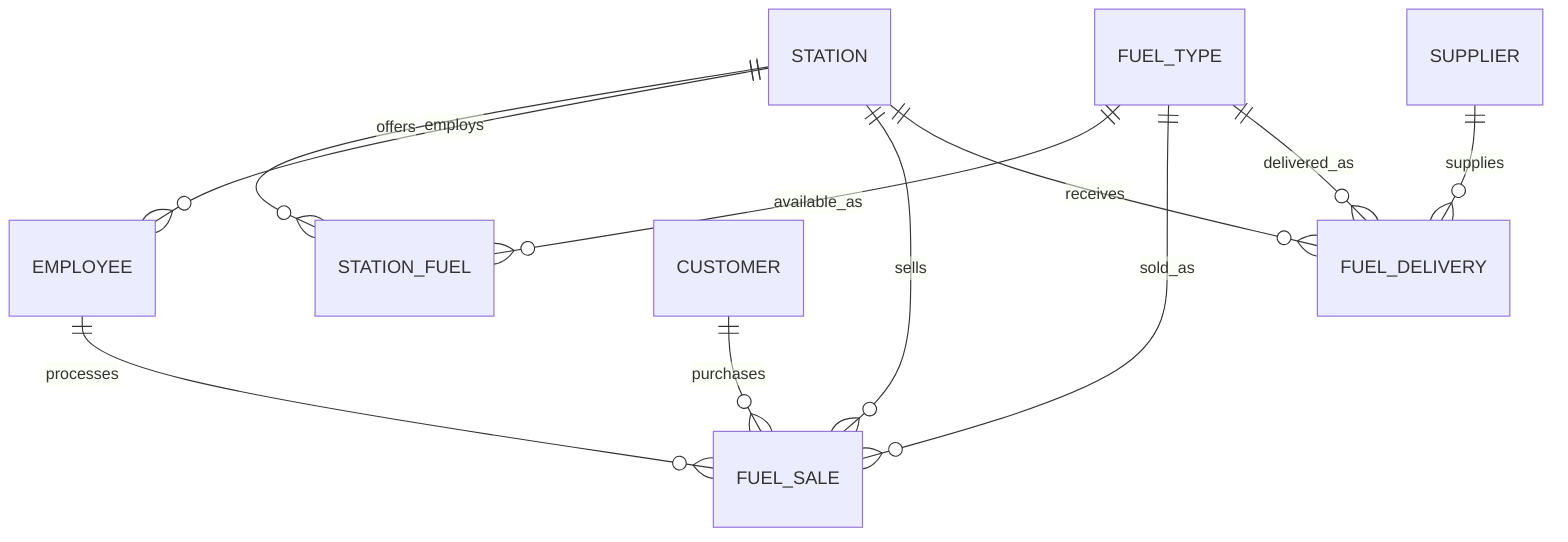 ---
config:
  theme: default
---
erDiagram
    STATION ||--o{ STATION_FUEL: "offers"
    FUEL_TYPE ||--o{ STATION_FUEL: "available_as"
    STATION ||--o{ EMPLOYEE: "employs"
    STATION ||--o{ FUEL_SALE: "sells"
    FUEL_TYPE ||--o{ FUEL_SALE: "sold_as"
    CUSTOMER ||--o{ FUEL_SALE: "purchases"
    EMPLOYEE ||--o{ FUEL_SALE: "processes"
    STATION ||--o{ FUEL_DELIVERY: "receives"
    SUPPLIER ||--o{ FUEL_DELIVERY: "supplies"
    FUEL_TYPE ||--o{ FUEL_DELIVERY: "delivered_as"